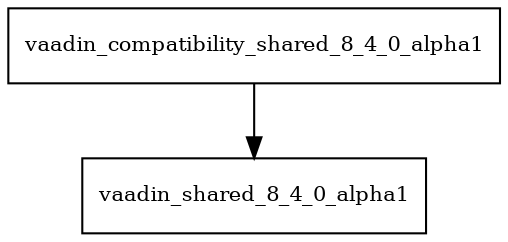 digraph vaadin_compatibility_shared_8_4_0_alpha1_dependencies {
  node [shape = box, fontsize=10.0];
  vaadin_compatibility_shared_8_4_0_alpha1 -> vaadin_shared_8_4_0_alpha1;
}
